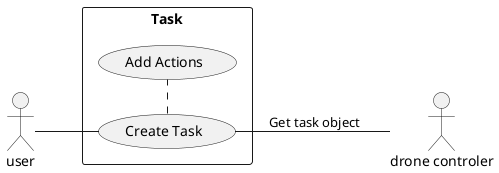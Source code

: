 @startuml
left to right direction
skinparam packageStyle rectangle

:user:
:drone controler: as Drone

rectangle Task {
    user -- (Create Task)
    (Create Task) .right. (Add Actions)
}

(Create Task) -- Drone : Get task object
@enduml